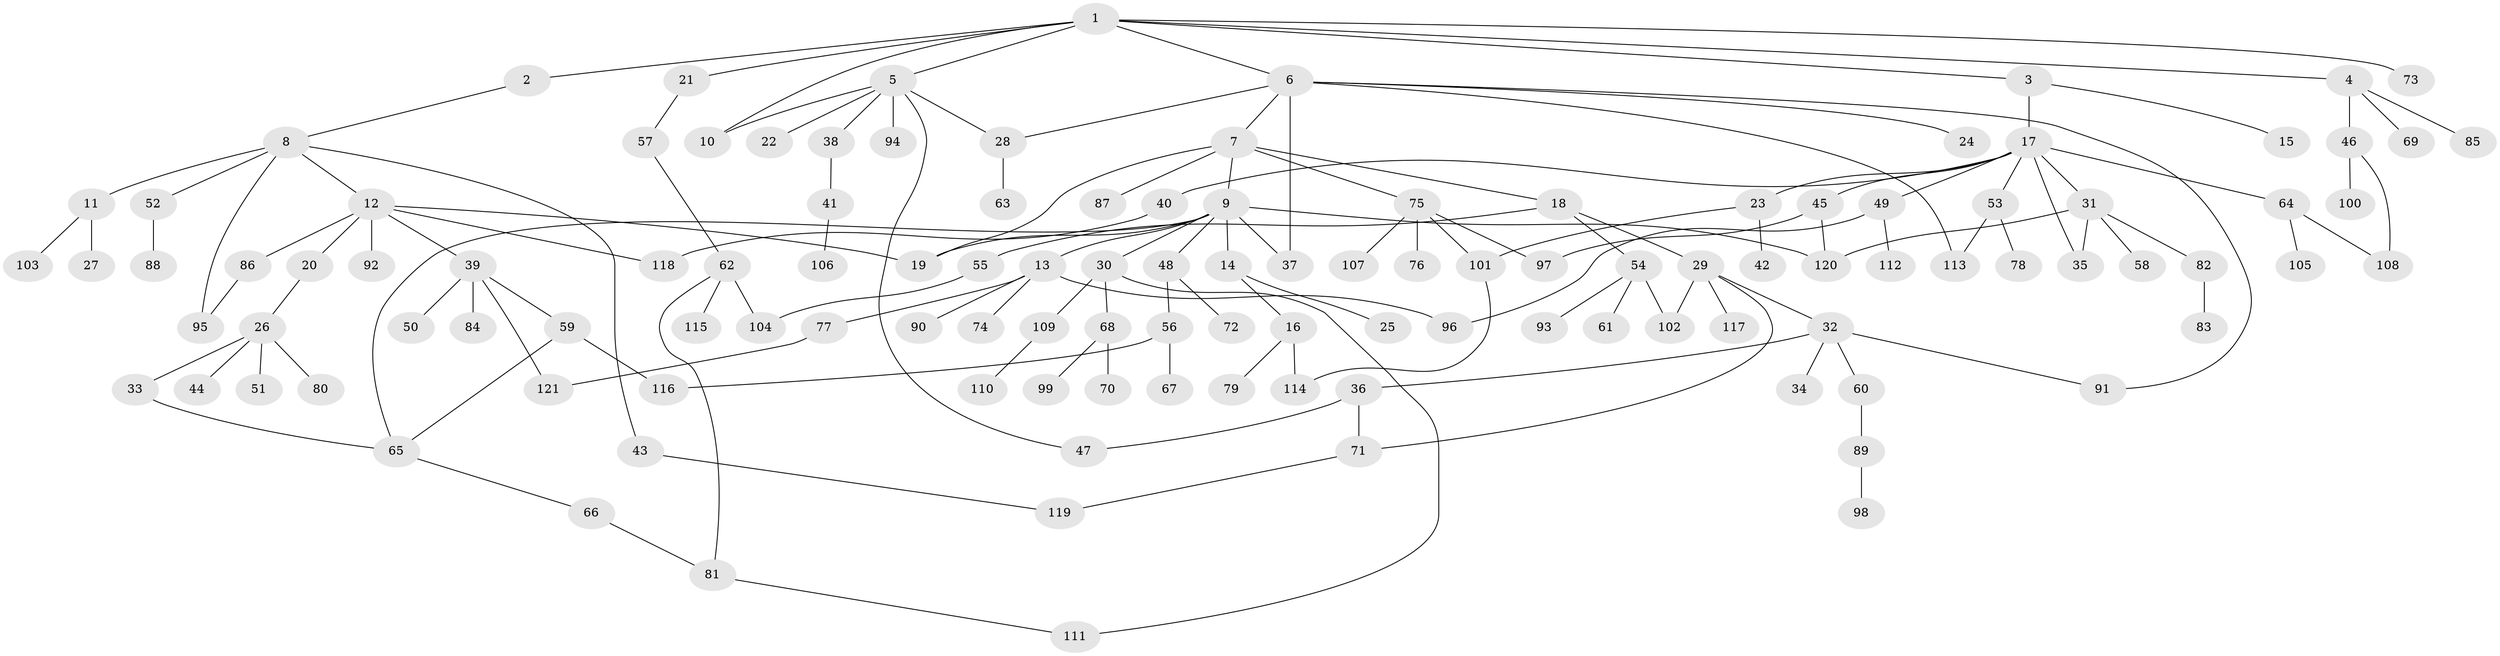 // Generated by graph-tools (version 1.1) at 2025/49/03/09/25 03:49:26]
// undirected, 121 vertices, 148 edges
graph export_dot {
graph [start="1"]
  node [color=gray90,style=filled];
  1;
  2;
  3;
  4;
  5;
  6;
  7;
  8;
  9;
  10;
  11;
  12;
  13;
  14;
  15;
  16;
  17;
  18;
  19;
  20;
  21;
  22;
  23;
  24;
  25;
  26;
  27;
  28;
  29;
  30;
  31;
  32;
  33;
  34;
  35;
  36;
  37;
  38;
  39;
  40;
  41;
  42;
  43;
  44;
  45;
  46;
  47;
  48;
  49;
  50;
  51;
  52;
  53;
  54;
  55;
  56;
  57;
  58;
  59;
  60;
  61;
  62;
  63;
  64;
  65;
  66;
  67;
  68;
  69;
  70;
  71;
  72;
  73;
  74;
  75;
  76;
  77;
  78;
  79;
  80;
  81;
  82;
  83;
  84;
  85;
  86;
  87;
  88;
  89;
  90;
  91;
  92;
  93;
  94;
  95;
  96;
  97;
  98;
  99;
  100;
  101;
  102;
  103;
  104;
  105;
  106;
  107;
  108;
  109;
  110;
  111;
  112;
  113;
  114;
  115;
  116;
  117;
  118;
  119;
  120;
  121;
  1 -- 2;
  1 -- 3;
  1 -- 4;
  1 -- 5;
  1 -- 6;
  1 -- 21;
  1 -- 73;
  1 -- 10;
  2 -- 8;
  3 -- 15;
  3 -- 17;
  4 -- 46;
  4 -- 69;
  4 -- 85;
  5 -- 10;
  5 -- 22;
  5 -- 38;
  5 -- 47;
  5 -- 94;
  5 -- 28;
  6 -- 7;
  6 -- 24;
  6 -- 28;
  6 -- 37;
  6 -- 113;
  6 -- 91;
  7 -- 9;
  7 -- 18;
  7 -- 75;
  7 -- 87;
  7 -- 19;
  8 -- 11;
  8 -- 12;
  8 -- 43;
  8 -- 52;
  8 -- 95;
  9 -- 13;
  9 -- 14;
  9 -- 30;
  9 -- 48;
  9 -- 120;
  9 -- 37;
  9 -- 65;
  9 -- 19;
  11 -- 27;
  11 -- 103;
  12 -- 19;
  12 -- 20;
  12 -- 39;
  12 -- 86;
  12 -- 92;
  12 -- 118;
  13 -- 74;
  13 -- 77;
  13 -- 90;
  13 -- 96;
  14 -- 16;
  14 -- 25;
  16 -- 79;
  16 -- 114;
  17 -- 23;
  17 -- 31;
  17 -- 35;
  17 -- 40;
  17 -- 45;
  17 -- 49;
  17 -- 53;
  17 -- 64;
  18 -- 29;
  18 -- 54;
  18 -- 55;
  20 -- 26;
  21 -- 57;
  23 -- 42;
  23 -- 101;
  26 -- 33;
  26 -- 44;
  26 -- 51;
  26 -- 80;
  28 -- 63;
  29 -- 32;
  29 -- 71;
  29 -- 102;
  29 -- 117;
  30 -- 68;
  30 -- 109;
  30 -- 111;
  31 -- 58;
  31 -- 82;
  31 -- 35;
  31 -- 120;
  32 -- 34;
  32 -- 36;
  32 -- 60;
  32 -- 91;
  33 -- 65;
  36 -- 71;
  36 -- 47;
  38 -- 41;
  39 -- 50;
  39 -- 59;
  39 -- 84;
  39 -- 121;
  40 -- 118;
  41 -- 106;
  43 -- 119;
  45 -- 120;
  45 -- 97;
  46 -- 100;
  46 -- 108;
  48 -- 56;
  48 -- 72;
  49 -- 96;
  49 -- 112;
  52 -- 88;
  53 -- 78;
  53 -- 113;
  54 -- 61;
  54 -- 93;
  54 -- 102;
  55 -- 104;
  56 -- 67;
  56 -- 116;
  57 -- 62;
  59 -- 65;
  59 -- 116;
  60 -- 89;
  62 -- 81;
  62 -- 115;
  62 -- 104;
  64 -- 105;
  64 -- 108;
  65 -- 66;
  66 -- 81;
  68 -- 70;
  68 -- 99;
  71 -- 119;
  75 -- 76;
  75 -- 97;
  75 -- 107;
  75 -- 101;
  77 -- 121;
  81 -- 111;
  82 -- 83;
  86 -- 95;
  89 -- 98;
  101 -- 114;
  109 -- 110;
}
